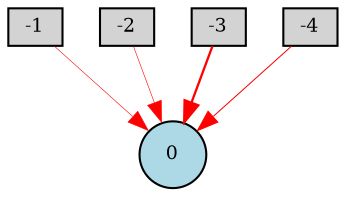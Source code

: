 digraph {
	node [fontsize=9 height=0.2 shape=circle width=0.2]
	-1 [fillcolor=lightgray shape=box style=filled]
	-2 [fillcolor=lightgray shape=box style=filled]
	-3 [fillcolor=lightgray shape=box style=filled]
	-4 [fillcolor=lightgray shape=box style=filled]
	0 [fillcolor=lightblue style=filled]
	-4 -> 0 [color=red penwidth=0.4871870651838909 style=solid]
	-1 -> 0 [color=red penwidth=0.2765500314947661 style=solid]
	-3 -> 0 [color=red penwidth=1.0986678245186023 style=solid]
	-2 -> 0 [color=red penwidth=0.27938608324163483 style=solid]
}

